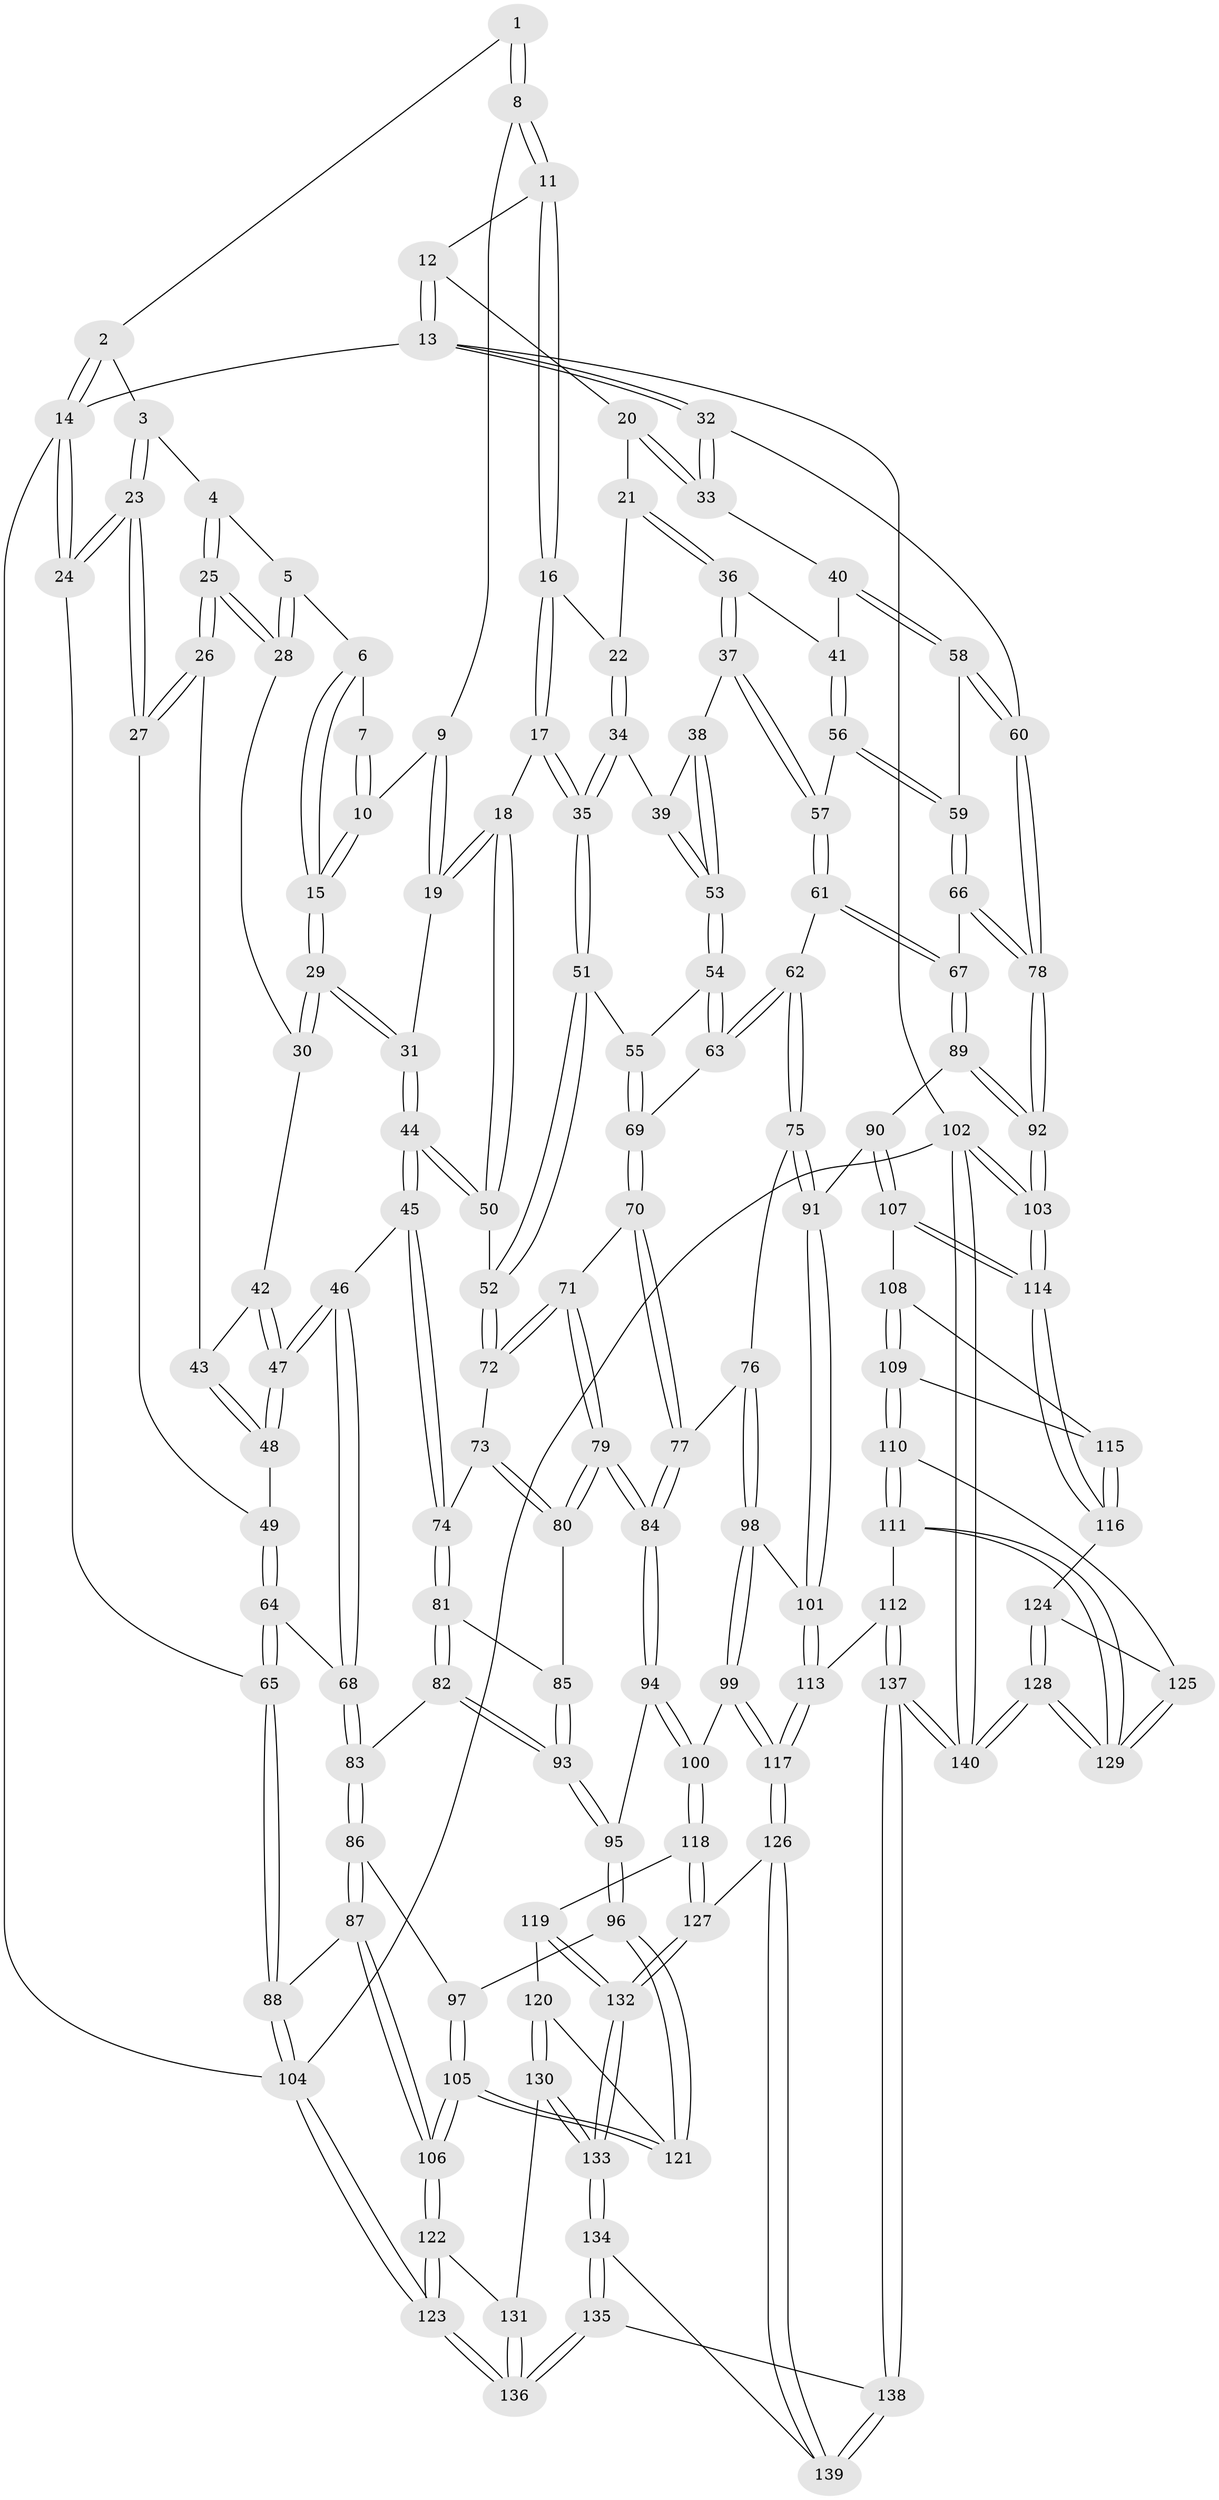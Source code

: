 // Generated by graph-tools (version 1.1) at 2025/51/03/09/25 03:51:02]
// undirected, 140 vertices, 347 edges
graph export_dot {
graph [start="1"]
  node [color=gray90,style=filled];
  1 [pos="+0.3096902900347129+0"];
  2 [pos="+0+0"];
  3 [pos="+0.09757108817130865+0.03138423497959352"];
  4 [pos="+0.1047602221585192+0.045295563560373446"];
  5 [pos="+0.16581331232633748+0.1007655920417086"];
  6 [pos="+0.2298270283250563+0.017273856625576404"];
  7 [pos="+0.2740324557677888+0"];
  8 [pos="+0.46253535149108904+0"];
  9 [pos="+0.43010114385810216+0"];
  10 [pos="+0.297601077627993+0.12458817052331671"];
  11 [pos="+0.5823279598204115+0"];
  12 [pos="+1+0"];
  13 [pos="+1+0"];
  14 [pos="+0+0"];
  15 [pos="+0.2959993119103643+0.13037310232410004"];
  16 [pos="+0.6173646186454398+0.007224882891939761"];
  17 [pos="+0.5116078029107017+0.22513474878444503"];
  18 [pos="+0.4481893471530339+0.2284326726721345"];
  19 [pos="+0.4292946557255245+0.21861284517339366"];
  20 [pos="+0.8630619690081439+0.12080091448937001"];
  21 [pos="+0.8208739755956517+0.1513337253061534"];
  22 [pos="+0.7587238979163061+0.14719558750112763"];
  23 [pos="+0+0.21643840982845716"];
  24 [pos="+0+0.21870945217935564"];
  25 [pos="+0+0.22154632915832606"];
  26 [pos="+0+0.2236259668026999"];
  27 [pos="+0+0.22548223953632018"];
  28 [pos="+0.17206510237463832+0.11387116065003981"];
  29 [pos="+0.28681392061576144+0.1793996324784178"];
  30 [pos="+0.23359170293493822+0.17930534353578972"];
  31 [pos="+0.34125382843069446+0.21095910508221144"];
  32 [pos="+1+0.21575621642666348"];
  33 [pos="+1+0.21584517910047823"];
  34 [pos="+0.6249365477619403+0.27866847199428374"];
  35 [pos="+0.5969217273202483+0.27945540063384794"];
  36 [pos="+0.8405735622590578+0.3008587183610954"];
  37 [pos="+0.8093358245143605+0.3271043825712379"];
  38 [pos="+0.7984329566280873+0.3281437334909607"];
  39 [pos="+0.645436093241254+0.2939190879086123"];
  40 [pos="+0.9120913403974168+0.32660475926173643"];
  41 [pos="+0.8975719817158931+0.3228013887795381"];
  42 [pos="+0.20956826812406007+0.2056050161036092"];
  43 [pos="+0.14333185286834507+0.24278255067641058"];
  44 [pos="+0.25395829187751223+0.429535932392288"];
  45 [pos="+0.2492397769644881+0.4343280898282824"];
  46 [pos="+0.2212642879317244+0.4321861633543702"];
  47 [pos="+0.2115858971534587+0.4213243902586753"];
  48 [pos="+0.12975861042652478+0.368232780480082"];
  49 [pos="+0.09154309295294882+0.366712609993292"];
  50 [pos="+0.42338523594566263+0.37242947797493553"];
  51 [pos="+0.5855434404689048+0.3351256525575403"];
  52 [pos="+0.4583153354506187+0.43610090914761684"];
  53 [pos="+0.7052595080112618+0.4209775541119847"];
  54 [pos="+0.7057755716955051+0.44692175041209964"];
  55 [pos="+0.5894825754761058+0.40982110936078053"];
  56 [pos="+0.8608945120087402+0.42125145577807166"];
  57 [pos="+0.8108165505401786+0.3876541292590325"];
  58 [pos="+0.9613346111001666+0.40373632612153865"];
  59 [pos="+0.8988422436777036+0.4779252579282274"];
  60 [pos="+1+0.44027720831213346"];
  61 [pos="+0.7574967576219139+0.5213655095980363"];
  62 [pos="+0.7470542807849453+0.5224759158101122"];
  63 [pos="+0.7146190337651465+0.469539201355966"];
  64 [pos="+0+0.4635956583946"];
  65 [pos="+0+0.47648568972559485"];
  66 [pos="+0.8852043322759765+0.5110637950506849"];
  67 [pos="+0.8469793773181928+0.5428953493277004"];
  68 [pos="+0.12812825636874622+0.5313373686295934"];
  69 [pos="+0.5678401530135292+0.4616329900217149"];
  70 [pos="+0.5465322358496021+0.49110843051052916"];
  71 [pos="+0.47778131333168855+0.48236384316266817"];
  72 [pos="+0.4657673119561573+0.47229559069783855"];
  73 [pos="+0.4046834486109883+0.4908614775547854"];
  74 [pos="+0.2763808103735662+0.46875245854818437"];
  75 [pos="+0.7236326538809509+0.5455054221622926"];
  76 [pos="+0.6321080839325371+0.5939335914630031"];
  77 [pos="+0.6152522248256155+0.5850662503980932"];
  78 [pos="+1+0.5893628389842567"];
  79 [pos="+0.4470826761518653+0.6292915176034919"];
  80 [pos="+0.36860179837877677+0.60390842953948"];
  81 [pos="+0.28739615689685705+0.518823684942781"];
  82 [pos="+0.2377732944261334+0.620551476469203"];
  83 [pos="+0.1279672994573714+0.5949380663306358"];
  84 [pos="+0.45106914214984967+0.6343900045829597"];
  85 [pos="+0.3641223969918266+0.6041454340964116"];
  86 [pos="+0.10518034584385504+0.631633591422028"];
  87 [pos="+0.04118021437281473+0.6542735543062866"];
  88 [pos="+0+0.6272571459836748"];
  89 [pos="+0.895322645564556+0.6638486727261174"];
  90 [pos="+0.8566077551921412+0.7312261571205981"];
  91 [pos="+0.7845241720888487+0.7378959504850551"];
  92 [pos="+1+0.6364962229964076"];
  93 [pos="+0.2847402665736829+0.6843701976041618"];
  94 [pos="+0.4639253356952255+0.747877338834181"];
  95 [pos="+0.28170330511597197+0.7348378483068265"];
  96 [pos="+0.26487715438508264+0.7544612477114954"];
  97 [pos="+0.13268548370425007+0.6765938843709142"];
  98 [pos="+0.6313785104048883+0.6593405993013977"];
  99 [pos="+0.5280524981954944+0.7745167978081073"];
  100 [pos="+0.48635717712982984+0.774183427016849"];
  101 [pos="+0.7427875190706107+0.7570479947503622"];
  102 [pos="+1+1"];
  103 [pos="+1+0.8619734006179038"];
  104 [pos="+0+1"];
  105 [pos="+0.102766298097678+0.876253998937665"];
  106 [pos="+0.07884559411855051+0.8983816897597126"];
  107 [pos="+0.8584624433674884+0.7346557323475116"];
  108 [pos="+0.860166947976394+0.739971077367285"];
  109 [pos="+0.8770558687712414+0.8295750202138096"];
  110 [pos="+0.8767265410376088+0.8369957696223881"];
  111 [pos="+0.8224105562422362+0.9065067667326984"];
  112 [pos="+0.7894143161079461+0.9175730292042197"];
  113 [pos="+0.6876191271022924+0.8670015033263648"];
  114 [pos="+1+0.85816254477221"];
  115 [pos="+0.9916886571802958+0.8201943762588861"];
  116 [pos="+1+0.8510124556625515"];
  117 [pos="+0.660609321809883+0.87750939898058"];
  118 [pos="+0.46070541857563657+0.8257094187496883"];
  119 [pos="+0.4337550729621834+0.8650202810570047"];
  120 [pos="+0.29794756708685677+0.8429249108135503"];
  121 [pos="+0.25426395748966324+0.787827691419589"];
  122 [pos="+0.005547187444320851+1"];
  123 [pos="+0+1"];
  124 [pos="+0.9410807701402857+0.8710584782526387"];
  125 [pos="+0.9098030583119866+0.862880296531551"];
  126 [pos="+0.6503084273261049+0.9002988365247565"];
  127 [pos="+0.5489678764016075+0.9291213670324652"];
  128 [pos="+0.9487166012258142+0.9988003699260993"];
  129 [pos="+0.9220403018886278+0.9700041964985323"];
  130 [pos="+0.2973082122696459+0.9206298253247612"];
  131 [pos="+0.2665169541453878+0.9354047034800362"];
  132 [pos="+0.42302996905669743+1"];
  133 [pos="+0.421688520626764+1"];
  134 [pos="+0.421925743249294+1"];
  135 [pos="+0.40758825794495623+1"];
  136 [pos="+0.3483183201105392+1"];
  137 [pos="+0.8109511355466372+1"];
  138 [pos="+0.6724334115066013+1"];
  139 [pos="+0.6467375238931922+0.9479884744080481"];
  140 [pos="+1+1"];
  1 -- 2;
  1 -- 8;
  1 -- 8;
  2 -- 3;
  2 -- 14;
  2 -- 14;
  3 -- 4;
  3 -- 23;
  3 -- 23;
  4 -- 5;
  4 -- 25;
  4 -- 25;
  5 -- 6;
  5 -- 28;
  5 -- 28;
  6 -- 7;
  6 -- 15;
  6 -- 15;
  7 -- 10;
  7 -- 10;
  8 -- 9;
  8 -- 11;
  8 -- 11;
  9 -- 10;
  9 -- 19;
  9 -- 19;
  10 -- 15;
  10 -- 15;
  11 -- 12;
  11 -- 16;
  11 -- 16;
  12 -- 13;
  12 -- 13;
  12 -- 20;
  13 -- 14;
  13 -- 32;
  13 -- 32;
  13 -- 102;
  14 -- 24;
  14 -- 24;
  14 -- 104;
  15 -- 29;
  15 -- 29;
  16 -- 17;
  16 -- 17;
  16 -- 22;
  17 -- 18;
  17 -- 35;
  17 -- 35;
  18 -- 19;
  18 -- 19;
  18 -- 50;
  18 -- 50;
  19 -- 31;
  20 -- 21;
  20 -- 33;
  20 -- 33;
  21 -- 22;
  21 -- 36;
  21 -- 36;
  22 -- 34;
  22 -- 34;
  23 -- 24;
  23 -- 24;
  23 -- 27;
  23 -- 27;
  24 -- 65;
  25 -- 26;
  25 -- 26;
  25 -- 28;
  25 -- 28;
  26 -- 27;
  26 -- 27;
  26 -- 43;
  27 -- 49;
  28 -- 30;
  29 -- 30;
  29 -- 30;
  29 -- 31;
  29 -- 31;
  30 -- 42;
  31 -- 44;
  31 -- 44;
  32 -- 33;
  32 -- 33;
  32 -- 60;
  33 -- 40;
  34 -- 35;
  34 -- 35;
  34 -- 39;
  35 -- 51;
  35 -- 51;
  36 -- 37;
  36 -- 37;
  36 -- 41;
  37 -- 38;
  37 -- 57;
  37 -- 57;
  38 -- 39;
  38 -- 53;
  38 -- 53;
  39 -- 53;
  39 -- 53;
  40 -- 41;
  40 -- 58;
  40 -- 58;
  41 -- 56;
  41 -- 56;
  42 -- 43;
  42 -- 47;
  42 -- 47;
  43 -- 48;
  43 -- 48;
  44 -- 45;
  44 -- 45;
  44 -- 50;
  44 -- 50;
  45 -- 46;
  45 -- 74;
  45 -- 74;
  46 -- 47;
  46 -- 47;
  46 -- 68;
  46 -- 68;
  47 -- 48;
  47 -- 48;
  48 -- 49;
  49 -- 64;
  49 -- 64;
  50 -- 52;
  51 -- 52;
  51 -- 52;
  51 -- 55;
  52 -- 72;
  52 -- 72;
  53 -- 54;
  53 -- 54;
  54 -- 55;
  54 -- 63;
  54 -- 63;
  55 -- 69;
  55 -- 69;
  56 -- 57;
  56 -- 59;
  56 -- 59;
  57 -- 61;
  57 -- 61;
  58 -- 59;
  58 -- 60;
  58 -- 60;
  59 -- 66;
  59 -- 66;
  60 -- 78;
  60 -- 78;
  61 -- 62;
  61 -- 67;
  61 -- 67;
  62 -- 63;
  62 -- 63;
  62 -- 75;
  62 -- 75;
  63 -- 69;
  64 -- 65;
  64 -- 65;
  64 -- 68;
  65 -- 88;
  65 -- 88;
  66 -- 67;
  66 -- 78;
  66 -- 78;
  67 -- 89;
  67 -- 89;
  68 -- 83;
  68 -- 83;
  69 -- 70;
  69 -- 70;
  70 -- 71;
  70 -- 77;
  70 -- 77;
  71 -- 72;
  71 -- 72;
  71 -- 79;
  71 -- 79;
  72 -- 73;
  73 -- 74;
  73 -- 80;
  73 -- 80;
  74 -- 81;
  74 -- 81;
  75 -- 76;
  75 -- 91;
  75 -- 91;
  76 -- 77;
  76 -- 98;
  76 -- 98;
  77 -- 84;
  77 -- 84;
  78 -- 92;
  78 -- 92;
  79 -- 80;
  79 -- 80;
  79 -- 84;
  79 -- 84;
  80 -- 85;
  81 -- 82;
  81 -- 82;
  81 -- 85;
  82 -- 83;
  82 -- 93;
  82 -- 93;
  83 -- 86;
  83 -- 86;
  84 -- 94;
  84 -- 94;
  85 -- 93;
  85 -- 93;
  86 -- 87;
  86 -- 87;
  86 -- 97;
  87 -- 88;
  87 -- 106;
  87 -- 106;
  88 -- 104;
  88 -- 104;
  89 -- 90;
  89 -- 92;
  89 -- 92;
  90 -- 91;
  90 -- 107;
  90 -- 107;
  91 -- 101;
  91 -- 101;
  92 -- 103;
  92 -- 103;
  93 -- 95;
  93 -- 95;
  94 -- 95;
  94 -- 100;
  94 -- 100;
  95 -- 96;
  95 -- 96;
  96 -- 97;
  96 -- 121;
  96 -- 121;
  97 -- 105;
  97 -- 105;
  98 -- 99;
  98 -- 99;
  98 -- 101;
  99 -- 100;
  99 -- 117;
  99 -- 117;
  100 -- 118;
  100 -- 118;
  101 -- 113;
  101 -- 113;
  102 -- 103;
  102 -- 103;
  102 -- 140;
  102 -- 140;
  102 -- 104;
  103 -- 114;
  103 -- 114;
  104 -- 123;
  104 -- 123;
  105 -- 106;
  105 -- 106;
  105 -- 121;
  105 -- 121;
  106 -- 122;
  106 -- 122;
  107 -- 108;
  107 -- 114;
  107 -- 114;
  108 -- 109;
  108 -- 109;
  108 -- 115;
  109 -- 110;
  109 -- 110;
  109 -- 115;
  110 -- 111;
  110 -- 111;
  110 -- 125;
  111 -- 112;
  111 -- 129;
  111 -- 129;
  112 -- 113;
  112 -- 137;
  112 -- 137;
  113 -- 117;
  113 -- 117;
  114 -- 116;
  114 -- 116;
  115 -- 116;
  115 -- 116;
  116 -- 124;
  117 -- 126;
  117 -- 126;
  118 -- 119;
  118 -- 127;
  118 -- 127;
  119 -- 120;
  119 -- 132;
  119 -- 132;
  120 -- 121;
  120 -- 130;
  120 -- 130;
  122 -- 123;
  122 -- 123;
  122 -- 131;
  123 -- 136;
  123 -- 136;
  124 -- 125;
  124 -- 128;
  124 -- 128;
  125 -- 129;
  125 -- 129;
  126 -- 127;
  126 -- 139;
  126 -- 139;
  127 -- 132;
  127 -- 132;
  128 -- 129;
  128 -- 129;
  128 -- 140;
  128 -- 140;
  130 -- 131;
  130 -- 133;
  130 -- 133;
  131 -- 136;
  131 -- 136;
  132 -- 133;
  132 -- 133;
  133 -- 134;
  133 -- 134;
  134 -- 135;
  134 -- 135;
  134 -- 139;
  135 -- 136;
  135 -- 136;
  135 -- 138;
  137 -- 138;
  137 -- 138;
  137 -- 140;
  137 -- 140;
  138 -- 139;
  138 -- 139;
}
